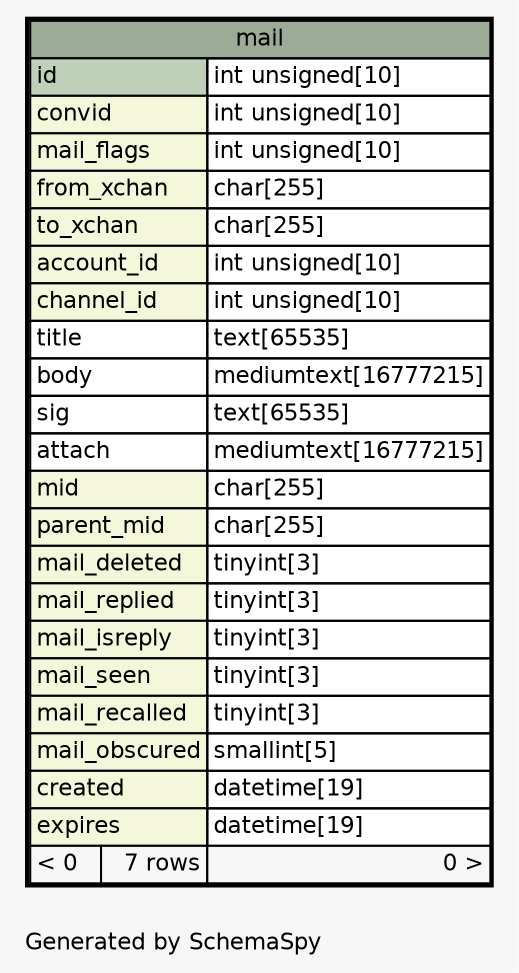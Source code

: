 // dot 2.26.3 on Linux 3.2.0-4-686-pae
// SchemaSpy rev 590
digraph "oneDegreeRelationshipsDiagram" {
  graph [
    rankdir="RL"
    bgcolor="#f7f7f7"
    label="\nGenerated by SchemaSpy"
    labeljust="l"
    nodesep="0.18"
    ranksep="0.46"
    fontname="Helvetica"
    fontsize="11"
  ];
  node [
    fontname="Helvetica"
    fontsize="11"
    shape="plaintext"
  ];
  edge [
    arrowsize="0.8"
  ];
  "mail" [
    label=<
    <TABLE BORDER="2" CELLBORDER="1" CELLSPACING="0" BGCOLOR="#ffffff">
      <TR><TD COLSPAN="3" BGCOLOR="#9bab96" ALIGN="CENTER">mail</TD></TR>
      <TR><TD PORT="id" COLSPAN="2" BGCOLOR="#bed1b8" ALIGN="LEFT">id</TD><TD PORT="id.type" ALIGN="LEFT">int unsigned[10]</TD></TR>
      <TR><TD PORT="convid" COLSPAN="2" BGCOLOR="#f4f7da" ALIGN="LEFT">convid</TD><TD PORT="convid.type" ALIGN="LEFT">int unsigned[10]</TD></TR>
      <TR><TD PORT="mail_flags" COLSPAN="2" BGCOLOR="#f4f7da" ALIGN="LEFT">mail_flags</TD><TD PORT="mail_flags.type" ALIGN="LEFT">int unsigned[10]</TD></TR>
      <TR><TD PORT="from_xchan" COLSPAN="2" BGCOLOR="#f4f7da" ALIGN="LEFT">from_xchan</TD><TD PORT="from_xchan.type" ALIGN="LEFT">char[255]</TD></TR>
      <TR><TD PORT="to_xchan" COLSPAN="2" BGCOLOR="#f4f7da" ALIGN="LEFT">to_xchan</TD><TD PORT="to_xchan.type" ALIGN="LEFT">char[255]</TD></TR>
      <TR><TD PORT="account_id" COLSPAN="2" BGCOLOR="#f4f7da" ALIGN="LEFT">account_id</TD><TD PORT="account_id.type" ALIGN="LEFT">int unsigned[10]</TD></TR>
      <TR><TD PORT="channel_id" COLSPAN="2" BGCOLOR="#f4f7da" ALIGN="LEFT">channel_id</TD><TD PORT="channel_id.type" ALIGN="LEFT">int unsigned[10]</TD></TR>
      <TR><TD PORT="title" COLSPAN="2" ALIGN="LEFT">title</TD><TD PORT="title.type" ALIGN="LEFT">text[65535]</TD></TR>
      <TR><TD PORT="body" COLSPAN="2" ALIGN="LEFT">body</TD><TD PORT="body.type" ALIGN="LEFT">mediumtext[16777215]</TD></TR>
      <TR><TD PORT="sig" COLSPAN="2" ALIGN="LEFT">sig</TD><TD PORT="sig.type" ALIGN="LEFT">text[65535]</TD></TR>
      <TR><TD PORT="attach" COLSPAN="2" ALIGN="LEFT">attach</TD><TD PORT="attach.type" ALIGN="LEFT">mediumtext[16777215]</TD></TR>
      <TR><TD PORT="mid" COLSPAN="2" BGCOLOR="#f4f7da" ALIGN="LEFT">mid</TD><TD PORT="mid.type" ALIGN="LEFT">char[255]</TD></TR>
      <TR><TD PORT="parent_mid" COLSPAN="2" BGCOLOR="#f4f7da" ALIGN="LEFT">parent_mid</TD><TD PORT="parent_mid.type" ALIGN="LEFT">char[255]</TD></TR>
      <TR><TD PORT="mail_deleted" COLSPAN="2" BGCOLOR="#f4f7da" ALIGN="LEFT">mail_deleted</TD><TD PORT="mail_deleted.type" ALIGN="LEFT">tinyint[3]</TD></TR>
      <TR><TD PORT="mail_replied" COLSPAN="2" BGCOLOR="#f4f7da" ALIGN="LEFT">mail_replied</TD><TD PORT="mail_replied.type" ALIGN="LEFT">tinyint[3]</TD></TR>
      <TR><TD PORT="mail_isreply" COLSPAN="2" BGCOLOR="#f4f7da" ALIGN="LEFT">mail_isreply</TD><TD PORT="mail_isreply.type" ALIGN="LEFT">tinyint[3]</TD></TR>
      <TR><TD PORT="mail_seen" COLSPAN="2" BGCOLOR="#f4f7da" ALIGN="LEFT">mail_seen</TD><TD PORT="mail_seen.type" ALIGN="LEFT">tinyint[3]</TD></TR>
      <TR><TD PORT="mail_recalled" COLSPAN="2" BGCOLOR="#f4f7da" ALIGN="LEFT">mail_recalled</TD><TD PORT="mail_recalled.type" ALIGN="LEFT">tinyint[3]</TD></TR>
      <TR><TD PORT="mail_obscured" COLSPAN="2" BGCOLOR="#f4f7da" ALIGN="LEFT">mail_obscured</TD><TD PORT="mail_obscured.type" ALIGN="LEFT">smallint[5]</TD></TR>
      <TR><TD PORT="created" COLSPAN="2" BGCOLOR="#f4f7da" ALIGN="LEFT">created</TD><TD PORT="created.type" ALIGN="LEFT">datetime[19]</TD></TR>
      <TR><TD PORT="expires" COLSPAN="2" BGCOLOR="#f4f7da" ALIGN="LEFT">expires</TD><TD PORT="expires.type" ALIGN="LEFT">datetime[19]</TD></TR>
      <TR><TD ALIGN="LEFT" BGCOLOR="#f7f7f7">&lt; 0</TD><TD ALIGN="RIGHT" BGCOLOR="#f7f7f7">7 rows</TD><TD ALIGN="RIGHT" BGCOLOR="#f7f7f7">0 &gt;</TD></TR>
    </TABLE>>
    URL="mail.html"
    tooltip="mail"
  ];
}
